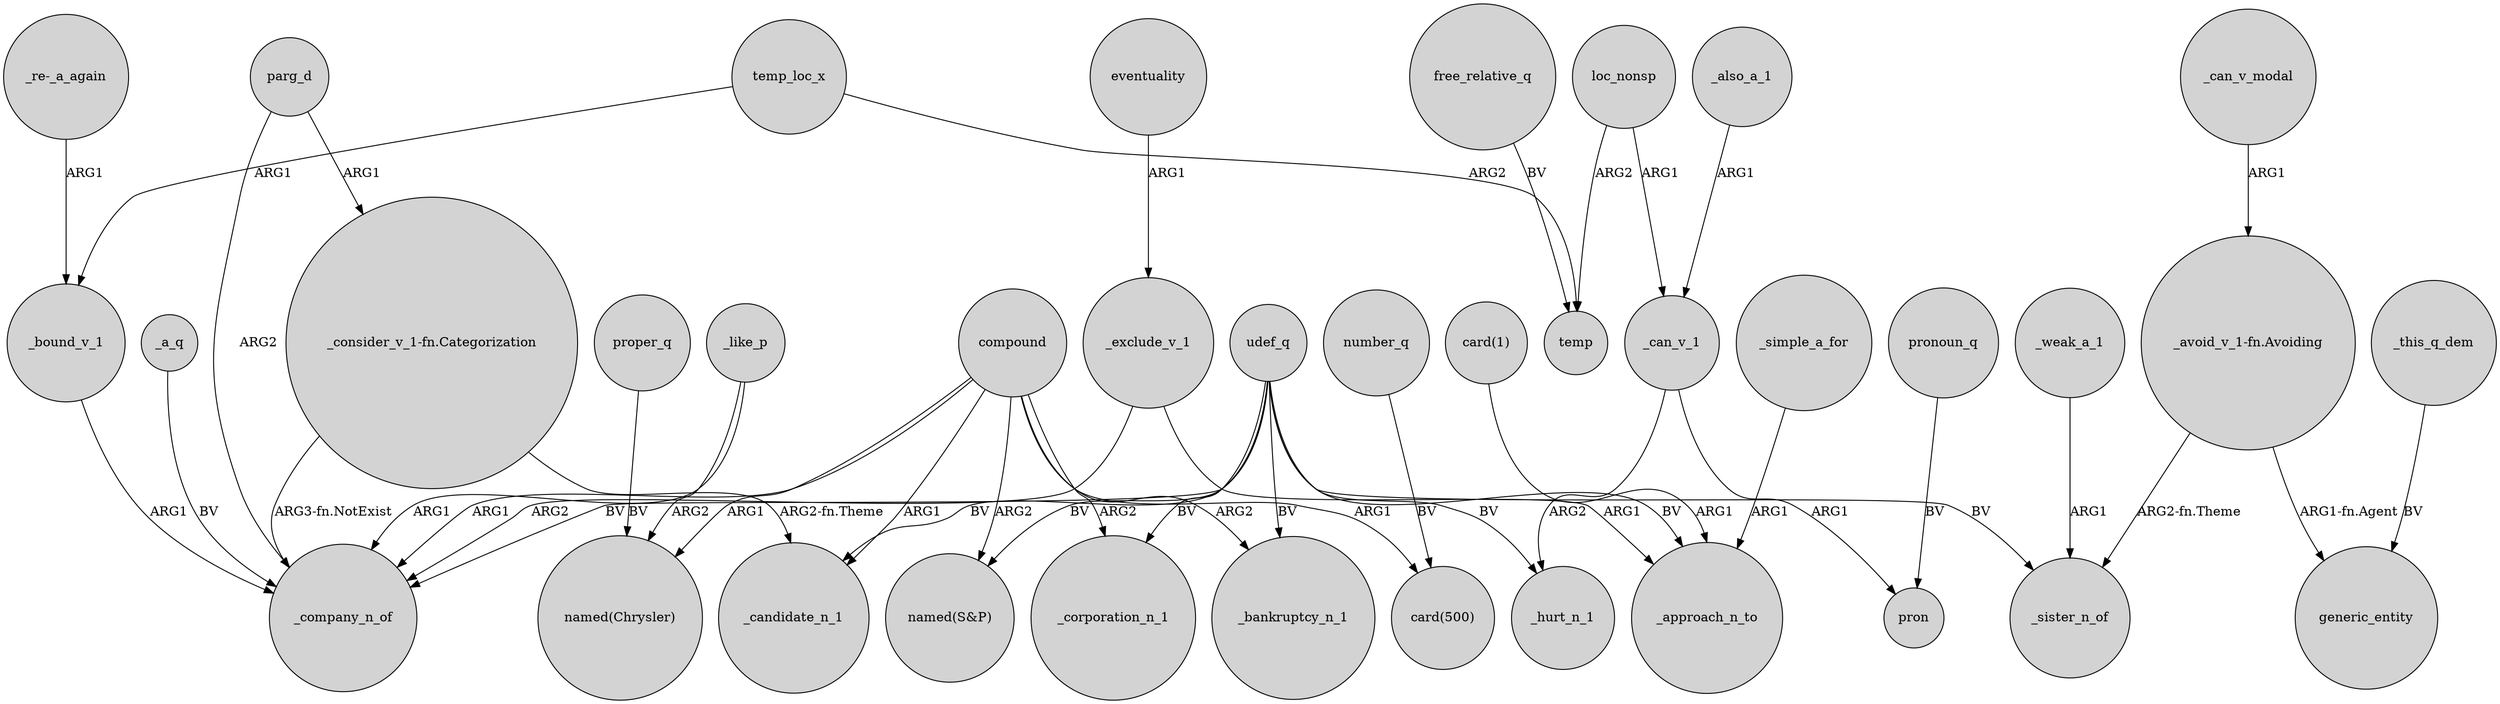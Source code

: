 digraph {
	node [shape=circle style=filled]
	_bound_v_1 -> _company_n_of [label=ARG1]
	udef_q -> _bankruptcy_n_1 [label=BV]
	_can_v_1 -> pron [label=ARG1]
	"_re-_a_again" -> _bound_v_1 [label=ARG1]
	compound -> _bankruptcy_n_1 [label=ARG2]
	_like_p -> "named(Chrysler)" [label=ARG2]
	temp_loc_x -> _bound_v_1 [label=ARG1]
	compound -> _corporation_n_1 [label=ARG2]
	parg_d -> "_consider_v_1-fn.Categorization" [label=ARG1]
	"_avoid_v_1-fn.Avoiding" -> generic_entity [label="ARG1-fn.Agent"]
	_can_v_1 -> _hurt_n_1 [label=ARG2]
	_weak_a_1 -> _sister_n_of [label=ARG1]
	udef_q -> "named(S&P)" [label=BV]
	proper_q -> "named(Chrysler)" [label=BV]
	"card(1)" -> _approach_n_to [label=ARG1]
	compound -> "card(500)" [label=ARG1]
	number_q -> "card(500)" [label=BV]
	compound -> _company_n_of [label=ARG1]
	pronoun_q -> pron [label=BV]
	udef_q -> _corporation_n_1 [label=BV]
	temp_loc_x -> temp [label=ARG2]
	loc_nonsp -> temp [label=ARG2]
	compound -> "named(Chrysler)" [label=ARG1]
	udef_q -> _approach_n_to [label=BV]
	_this_q_dem -> generic_entity [label=BV]
	compound -> _candidate_n_1 [label=ARG1]
	_also_a_1 -> _can_v_1 [label=ARG1]
	eventuality -> _exclude_v_1 [label=ARG1]
	"_consider_v_1-fn.Categorization" -> _company_n_of [label="ARG3-fn.NotExist"]
	loc_nonsp -> _can_v_1 [label=ARG1]
	parg_d -> _company_n_of [label=ARG2]
	_simple_a_for -> _approach_n_to [label=ARG1]
	udef_q -> _hurt_n_1 [label=BV]
	_can_v_modal -> "_avoid_v_1-fn.Avoiding" [label=ARG1]
	udef_q -> _sister_n_of [label=BV]
	_a_q -> _company_n_of [label=BV]
	_exclude_v_1 -> _company_n_of [label=ARG2]
	"_avoid_v_1-fn.Avoiding" -> _sister_n_of [label="ARG2-fn.Theme"]
	compound -> "named(S&P)" [label=ARG2]
	udef_q -> _company_n_of [label=BV]
	_like_p -> _company_n_of [label=ARG1]
	_exclude_v_1 -> _approach_n_to [label=ARG1]
	free_relative_q -> temp [label=BV]
	"_consider_v_1-fn.Categorization" -> _candidate_n_1 [label="ARG2-fn.Theme"]
	udef_q -> _candidate_n_1 [label=BV]
}
